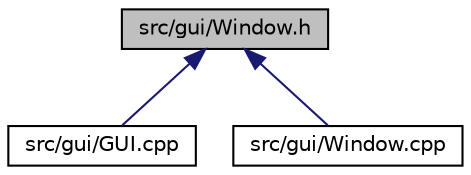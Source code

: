 digraph "src/gui/Window.h"
{
  edge [fontname="Helvetica",fontsize="10",labelfontname="Helvetica",labelfontsize="10"];
  node [fontname="Helvetica",fontsize="10",shape=record];
  Node1 [label="src/gui/Window.h",height=0.2,width=0.4,color="black", fillcolor="grey75", style="filled", fontcolor="black"];
  Node1 -> Node2 [dir="back",color="midnightblue",fontsize="10",style="solid"];
  Node2 [label="src/gui/GUI.cpp",height=0.2,width=0.4,color="black", fillcolor="white", style="filled",URL="$_g_u_i_8cpp.html"];
  Node1 -> Node3 [dir="back",color="midnightblue",fontsize="10",style="solid"];
  Node3 [label="src/gui/Window.cpp",height=0.2,width=0.4,color="black", fillcolor="white", style="filled",URL="$_window_8cpp.html"];
}
